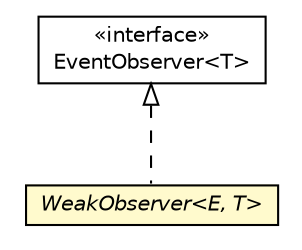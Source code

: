 #!/usr/local/bin/dot
#
# Class diagram 
# Generated by UMLGraph version 5.1 (http://www.umlgraph.org/)
#

digraph G {
	edge [fontname="Helvetica",fontsize=10,labelfontname="Helvetica",labelfontsize=10];
	node [fontname="Helvetica",fontsize=10,shape=plaintext];
	nodesep=0.25;
	ranksep=0.5;
	// org.androidtransfuse.event.EventObserver<T>
	c12711 [label=<<table title="org.androidtransfuse.event.EventObserver" border="0" cellborder="1" cellspacing="0" cellpadding="2" port="p" href="./EventObserver.html">
		<tr><td><table border="0" cellspacing="0" cellpadding="1">
<tr><td align="center" balign="center"> &#171;interface&#187; </td></tr>
<tr><td align="center" balign="center"> EventObserver&lt;T&gt; </td></tr>
		</table></td></tr>
		</table>>, fontname="Helvetica", fontcolor="black", fontsize=10.0];
	// org.androidtransfuse.event.WeakObserver<E, T>
	c12713 [label=<<table title="org.androidtransfuse.event.WeakObserver" border="0" cellborder="1" cellspacing="0" cellpadding="2" port="p" bgcolor="lemonChiffon" href="./WeakObserver.html">
		<tr><td><table border="0" cellspacing="0" cellpadding="1">
<tr><td align="center" balign="center"><font face="Helvetica-Oblique"> WeakObserver&lt;E, T&gt; </font></td></tr>
		</table></td></tr>
		</table>>, fontname="Helvetica", fontcolor="black", fontsize=10.0];
	//org.androidtransfuse.event.WeakObserver<E, T> implements org.androidtransfuse.event.EventObserver<T>
	c12711:p -> c12713:p [dir=back,arrowtail=empty,style=dashed];
}

